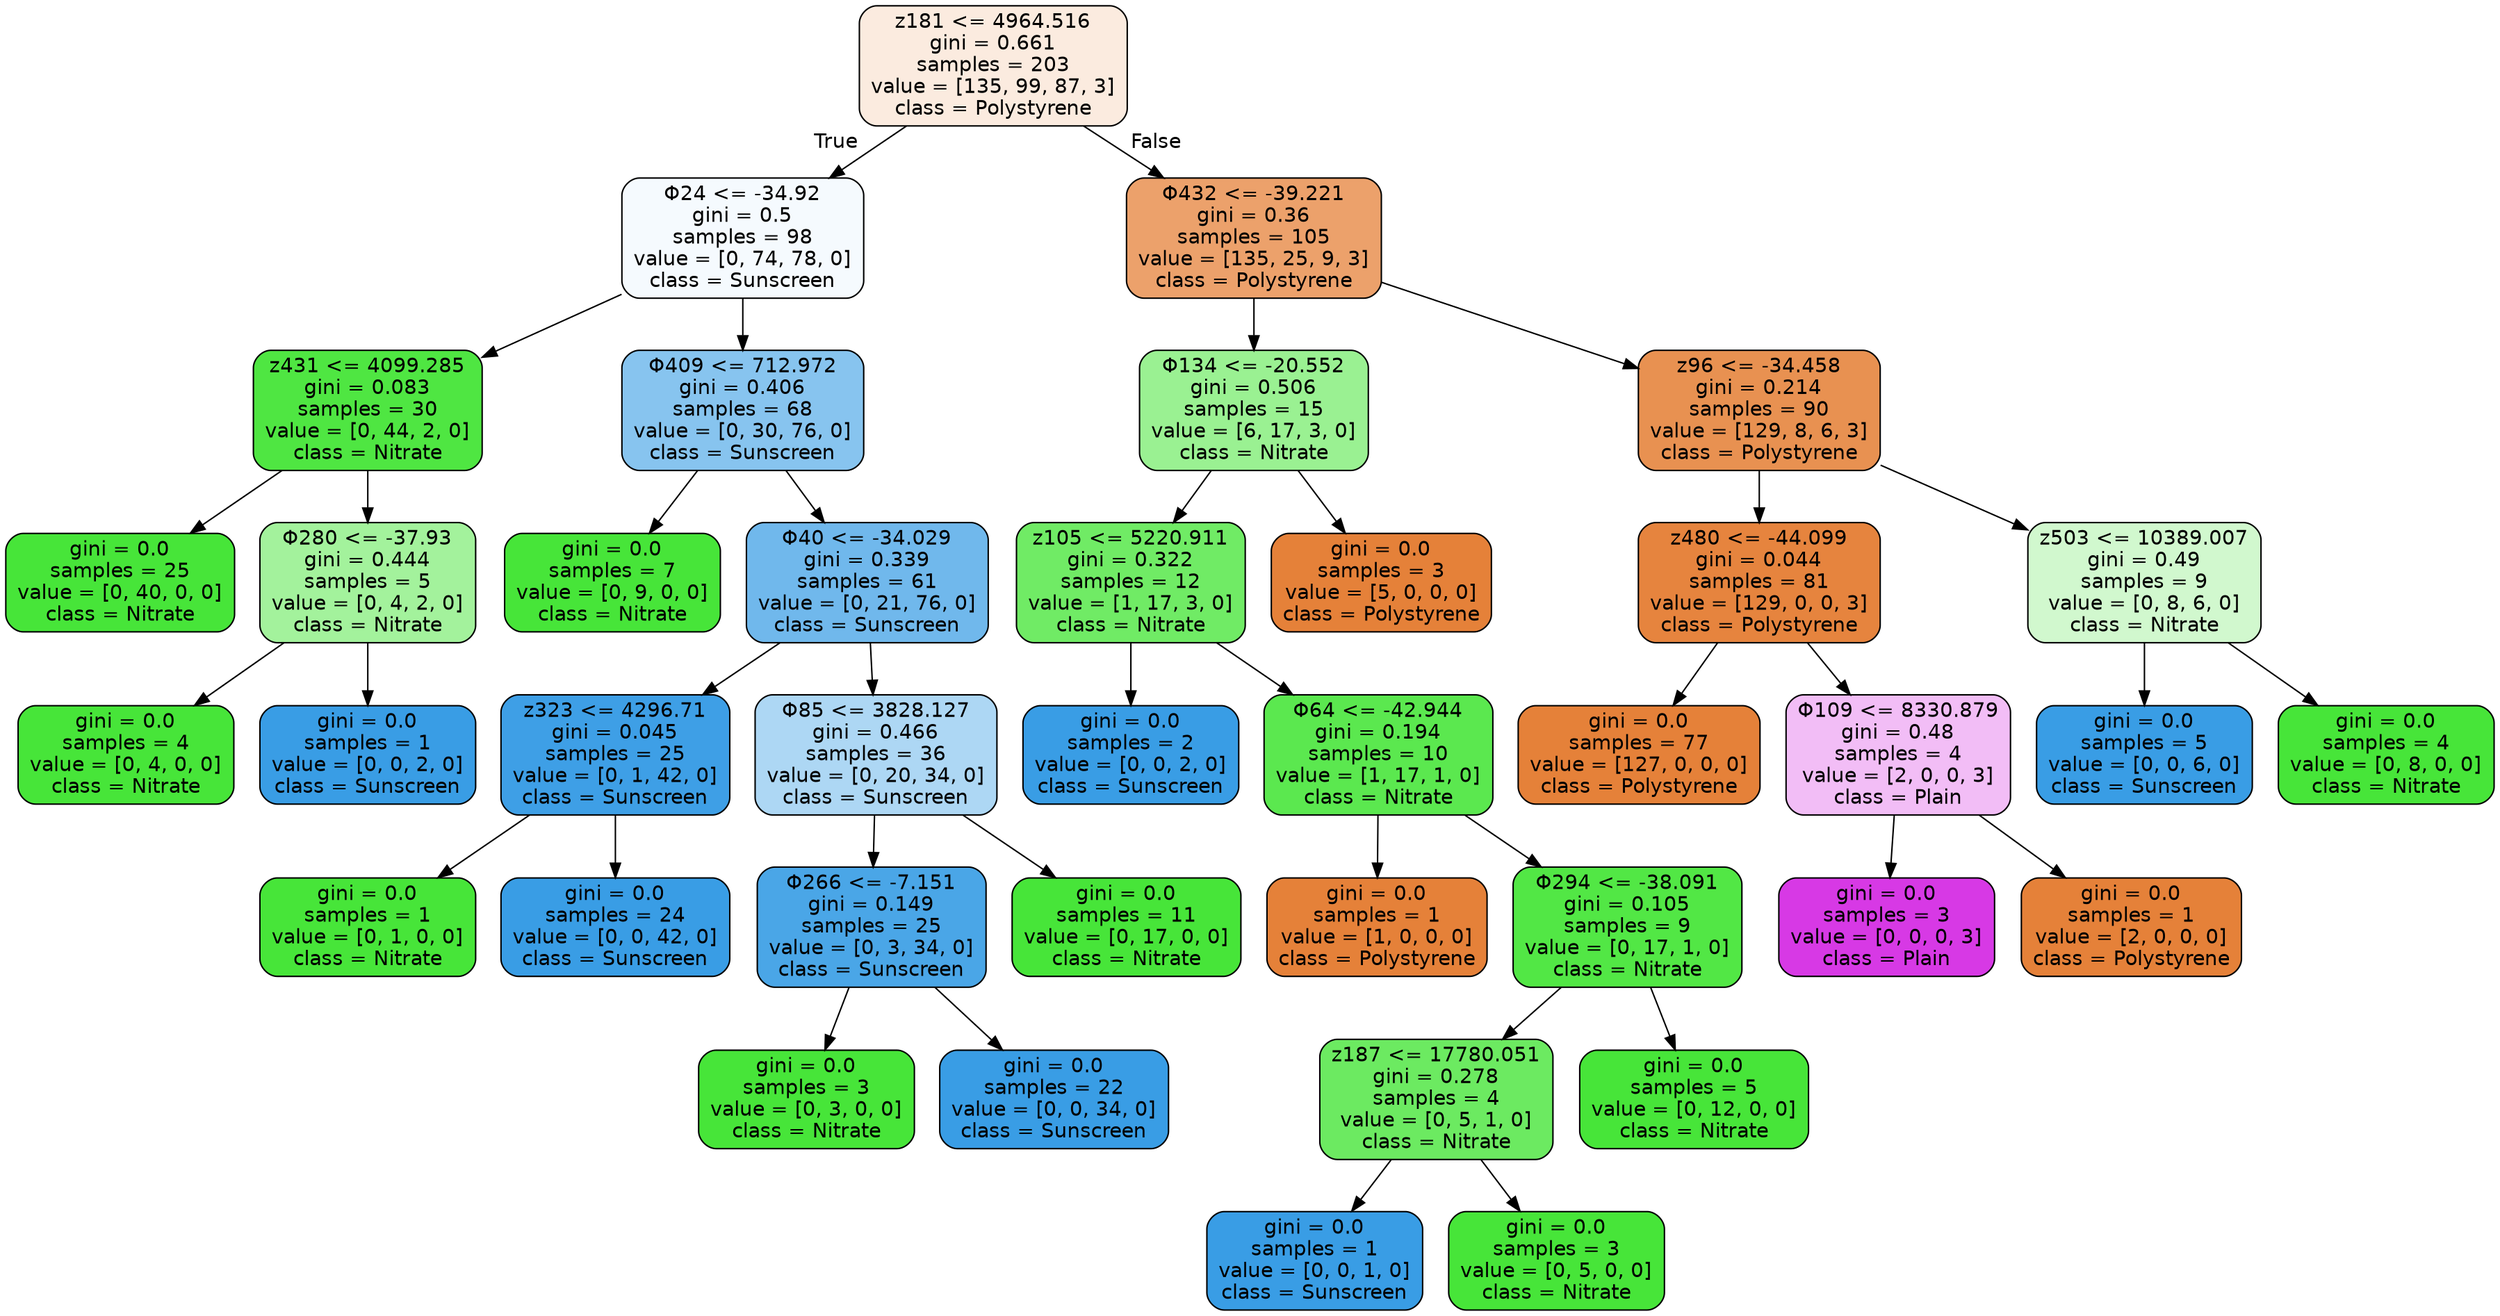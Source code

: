 digraph Tree {
node [shape=box, style="filled, rounded", color="black", fontname="helvetica"] ;
edge [fontname="helvetica"] ;
0 [label="z181 <= 4964.516\ngini = 0.661\nsamples = 203\nvalue = [135, 99, 87, 3]\nclass = Polystyrene", fillcolor="#fbebdf"] ;
1 [label="Φ24 <= -34.92\ngini = 0.5\nsamples = 98\nvalue = [0, 74, 78, 0]\nclass = Sunscreen", fillcolor="#f5fafe"] ;
0 -> 1 [labeldistance=2.5, labelangle=45, headlabel="True"] ;
2 [label="z431 <= 4099.285\ngini = 0.083\nsamples = 30\nvalue = [0, 44, 2, 0]\nclass = Nitrate", fillcolor="#4fe642"] ;
1 -> 2 ;
3 [label="gini = 0.0\nsamples = 25\nvalue = [0, 40, 0, 0]\nclass = Nitrate", fillcolor="#47e539"] ;
2 -> 3 ;
4 [label="Φ280 <= -37.93\ngini = 0.444\nsamples = 5\nvalue = [0, 4, 2, 0]\nclass = Nitrate", fillcolor="#a3f29c"] ;
2 -> 4 ;
5 [label="gini = 0.0\nsamples = 4\nvalue = [0, 4, 0, 0]\nclass = Nitrate", fillcolor="#47e539"] ;
4 -> 5 ;
6 [label="gini = 0.0\nsamples = 1\nvalue = [0, 0, 2, 0]\nclass = Sunscreen", fillcolor="#399de5"] ;
4 -> 6 ;
7 [label="Φ409 <= 712.972\ngini = 0.406\nsamples = 68\nvalue = [0, 30, 76, 0]\nclass = Sunscreen", fillcolor="#87c4ef"] ;
1 -> 7 ;
8 [label="gini = 0.0\nsamples = 7\nvalue = [0, 9, 0, 0]\nclass = Nitrate", fillcolor="#47e539"] ;
7 -> 8 ;
9 [label="Φ40 <= -34.029\ngini = 0.339\nsamples = 61\nvalue = [0, 21, 76, 0]\nclass = Sunscreen", fillcolor="#70b8ec"] ;
7 -> 9 ;
10 [label="z323 <= 4296.71\ngini = 0.045\nsamples = 25\nvalue = [0, 1, 42, 0]\nclass = Sunscreen", fillcolor="#3e9fe6"] ;
9 -> 10 ;
11 [label="gini = 0.0\nsamples = 1\nvalue = [0, 1, 0, 0]\nclass = Nitrate", fillcolor="#47e539"] ;
10 -> 11 ;
12 [label="gini = 0.0\nsamples = 24\nvalue = [0, 0, 42, 0]\nclass = Sunscreen", fillcolor="#399de5"] ;
10 -> 12 ;
13 [label="Φ85 <= 3828.127\ngini = 0.466\nsamples = 36\nvalue = [0, 20, 34, 0]\nclass = Sunscreen", fillcolor="#add7f4"] ;
9 -> 13 ;
14 [label="Φ266 <= -7.151\ngini = 0.149\nsamples = 25\nvalue = [0, 3, 34, 0]\nclass = Sunscreen", fillcolor="#4aa6e7"] ;
13 -> 14 ;
15 [label="gini = 0.0\nsamples = 3\nvalue = [0, 3, 0, 0]\nclass = Nitrate", fillcolor="#47e539"] ;
14 -> 15 ;
16 [label="gini = 0.0\nsamples = 22\nvalue = [0, 0, 34, 0]\nclass = Sunscreen", fillcolor="#399de5"] ;
14 -> 16 ;
17 [label="gini = 0.0\nsamples = 11\nvalue = [0, 17, 0, 0]\nclass = Nitrate", fillcolor="#47e539"] ;
13 -> 17 ;
18 [label="Φ432 <= -39.221\ngini = 0.36\nsamples = 105\nvalue = [135, 25, 9, 3]\nclass = Polystyrene", fillcolor="#eca16b"] ;
0 -> 18 [labeldistance=2.5, labelangle=-45, headlabel="False"] ;
19 [label="Φ134 <= -20.552\ngini = 0.506\nsamples = 15\nvalue = [6, 17, 3, 0]\nclass = Nitrate", fillcolor="#9af192"] ;
18 -> 19 ;
20 [label="z105 <= 5220.911\ngini = 0.322\nsamples = 12\nvalue = [1, 17, 3, 0]\nclass = Nitrate", fillcolor="#70eb65"] ;
19 -> 20 ;
21 [label="gini = 0.0\nsamples = 2\nvalue = [0, 0, 2, 0]\nclass = Sunscreen", fillcolor="#399de5"] ;
20 -> 21 ;
22 [label="Φ64 <= -42.944\ngini = 0.194\nsamples = 10\nvalue = [1, 17, 1, 0]\nclass = Nitrate", fillcolor="#5be84f"] ;
20 -> 22 ;
23 [label="gini = 0.0\nsamples = 1\nvalue = [1, 0, 0, 0]\nclass = Polystyrene", fillcolor="#e58139"] ;
22 -> 23 ;
24 [label="Φ294 <= -38.091\ngini = 0.105\nsamples = 9\nvalue = [0, 17, 1, 0]\nclass = Nitrate", fillcolor="#52e745"] ;
22 -> 24 ;
25 [label="z187 <= 17780.051\ngini = 0.278\nsamples = 4\nvalue = [0, 5, 1, 0]\nclass = Nitrate", fillcolor="#6cea61"] ;
24 -> 25 ;
26 [label="gini = 0.0\nsamples = 1\nvalue = [0, 0, 1, 0]\nclass = Sunscreen", fillcolor="#399de5"] ;
25 -> 26 ;
27 [label="gini = 0.0\nsamples = 3\nvalue = [0, 5, 0, 0]\nclass = Nitrate", fillcolor="#47e539"] ;
25 -> 27 ;
28 [label="gini = 0.0\nsamples = 5\nvalue = [0, 12, 0, 0]\nclass = Nitrate", fillcolor="#47e539"] ;
24 -> 28 ;
29 [label="gini = 0.0\nsamples = 3\nvalue = [5, 0, 0, 0]\nclass = Polystyrene", fillcolor="#e58139"] ;
19 -> 29 ;
30 [label="z96 <= -34.458\ngini = 0.214\nsamples = 90\nvalue = [129, 8, 6, 3]\nclass = Polystyrene", fillcolor="#e89151"] ;
18 -> 30 ;
31 [label="z480 <= -44.099\ngini = 0.044\nsamples = 81\nvalue = [129, 0, 0, 3]\nclass = Polystyrene", fillcolor="#e6843e"] ;
30 -> 31 ;
32 [label="gini = 0.0\nsamples = 77\nvalue = [127, 0, 0, 0]\nclass = Polystyrene", fillcolor="#e58139"] ;
31 -> 32 ;
33 [label="Φ109 <= 8330.879\ngini = 0.48\nsamples = 4\nvalue = [2, 0, 0, 3]\nclass = Plain", fillcolor="#f2bdf6"] ;
31 -> 33 ;
34 [label="gini = 0.0\nsamples = 3\nvalue = [0, 0, 0, 3]\nclass = Plain", fillcolor="#d739e5"] ;
33 -> 34 ;
35 [label="gini = 0.0\nsamples = 1\nvalue = [2, 0, 0, 0]\nclass = Polystyrene", fillcolor="#e58139"] ;
33 -> 35 ;
36 [label="z503 <= 10389.007\ngini = 0.49\nsamples = 9\nvalue = [0, 8, 6, 0]\nclass = Nitrate", fillcolor="#d1f8ce"] ;
30 -> 36 ;
37 [label="gini = 0.0\nsamples = 5\nvalue = [0, 0, 6, 0]\nclass = Sunscreen", fillcolor="#399de5"] ;
36 -> 37 ;
38 [label="gini = 0.0\nsamples = 4\nvalue = [0, 8, 0, 0]\nclass = Nitrate", fillcolor="#47e539"] ;
36 -> 38 ;
}